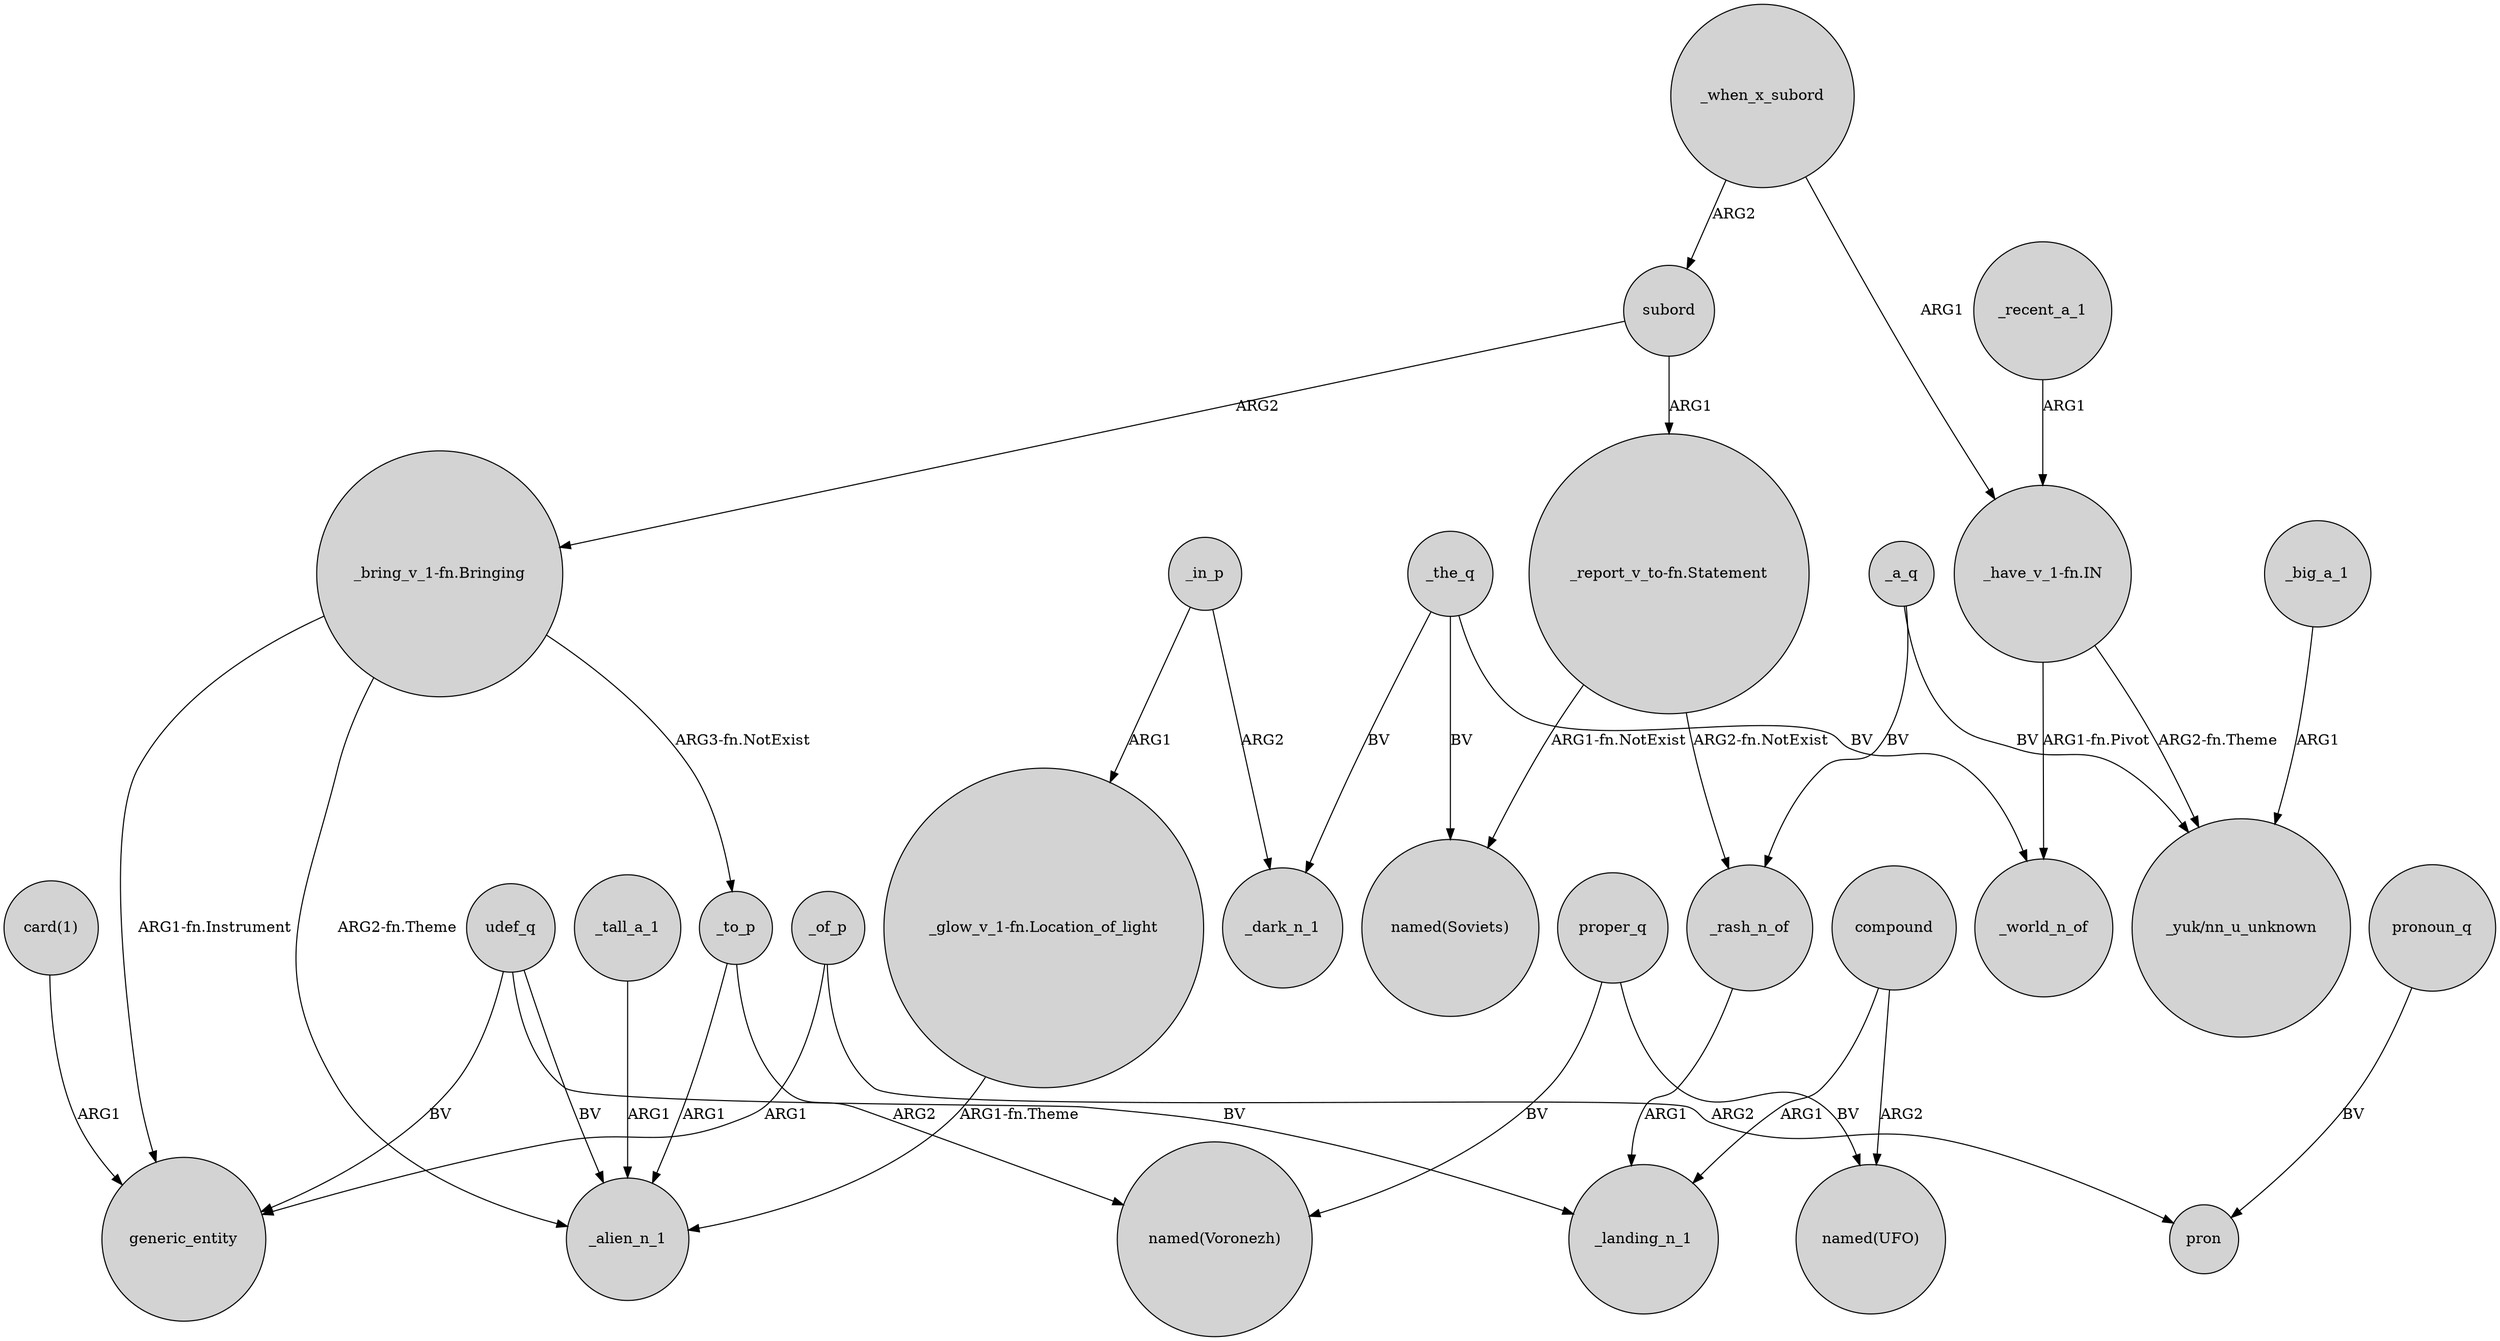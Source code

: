 digraph {
	node [shape=circle style=filled]
	"_bring_v_1-fn.Bringing" -> generic_entity [label="ARG1-fn.Instrument"]
	"_bring_v_1-fn.Bringing" -> _alien_n_1 [label="ARG2-fn.Theme"]
	udef_q -> generic_entity [label=BV]
	_when_x_subord -> subord [label=ARG2]
	"_report_v_to-fn.Statement" -> _rash_n_of [label="ARG2-fn.NotExist"]
	compound -> "named(UFO)" [label=ARG2]
	subord -> "_report_v_to-fn.Statement" [label=ARG1]
	_tall_a_1 -> _alien_n_1 [label=ARG1]
	_rash_n_of -> _landing_n_1 [label=ARG1]
	_big_a_1 -> "_yuk/nn_u_unknown" [label=ARG1]
	"_glow_v_1-fn.Location_of_light" -> _alien_n_1 [label="ARG1-fn.Theme"]
	_recent_a_1 -> "_have_v_1-fn.IN" [label=ARG1]
	_to_p -> _alien_n_1 [label=ARG1]
	_to_p -> "named(Voronezh)" [label=ARG2]
	_the_q -> _dark_n_1 [label=BV]
	udef_q -> _landing_n_1 [label=BV]
	_a_q -> "_yuk/nn_u_unknown" [label=BV]
	"_have_v_1-fn.IN" -> "_yuk/nn_u_unknown" [label="ARG2-fn.Theme"]
	_the_q -> "named(Soviets)" [label=BV]
	"_have_v_1-fn.IN" -> _world_n_of [label="ARG1-fn.Pivot"]
	pronoun_q -> pron [label=BV]
	_in_p -> _dark_n_1 [label=ARG2]
	proper_q -> "named(Voronezh)" [label=BV]
	_when_x_subord -> "_have_v_1-fn.IN" [label=ARG1]
	_of_p -> pron [label=ARG2]
	udef_q -> _alien_n_1 [label=BV]
	proper_q -> "named(UFO)" [label=BV]
	"_bring_v_1-fn.Bringing" -> _to_p [label="ARG3-fn.NotExist"]
	_a_q -> _rash_n_of [label=BV]
	"card(1)" -> generic_entity [label=ARG1]
	"_report_v_to-fn.Statement" -> "named(Soviets)" [label="ARG1-fn.NotExist"]
	_of_p -> generic_entity [label=ARG1]
	_the_q -> _world_n_of [label=BV]
	compound -> _landing_n_1 [label=ARG1]
	_in_p -> "_glow_v_1-fn.Location_of_light" [label=ARG1]
	subord -> "_bring_v_1-fn.Bringing" [label=ARG2]
}
